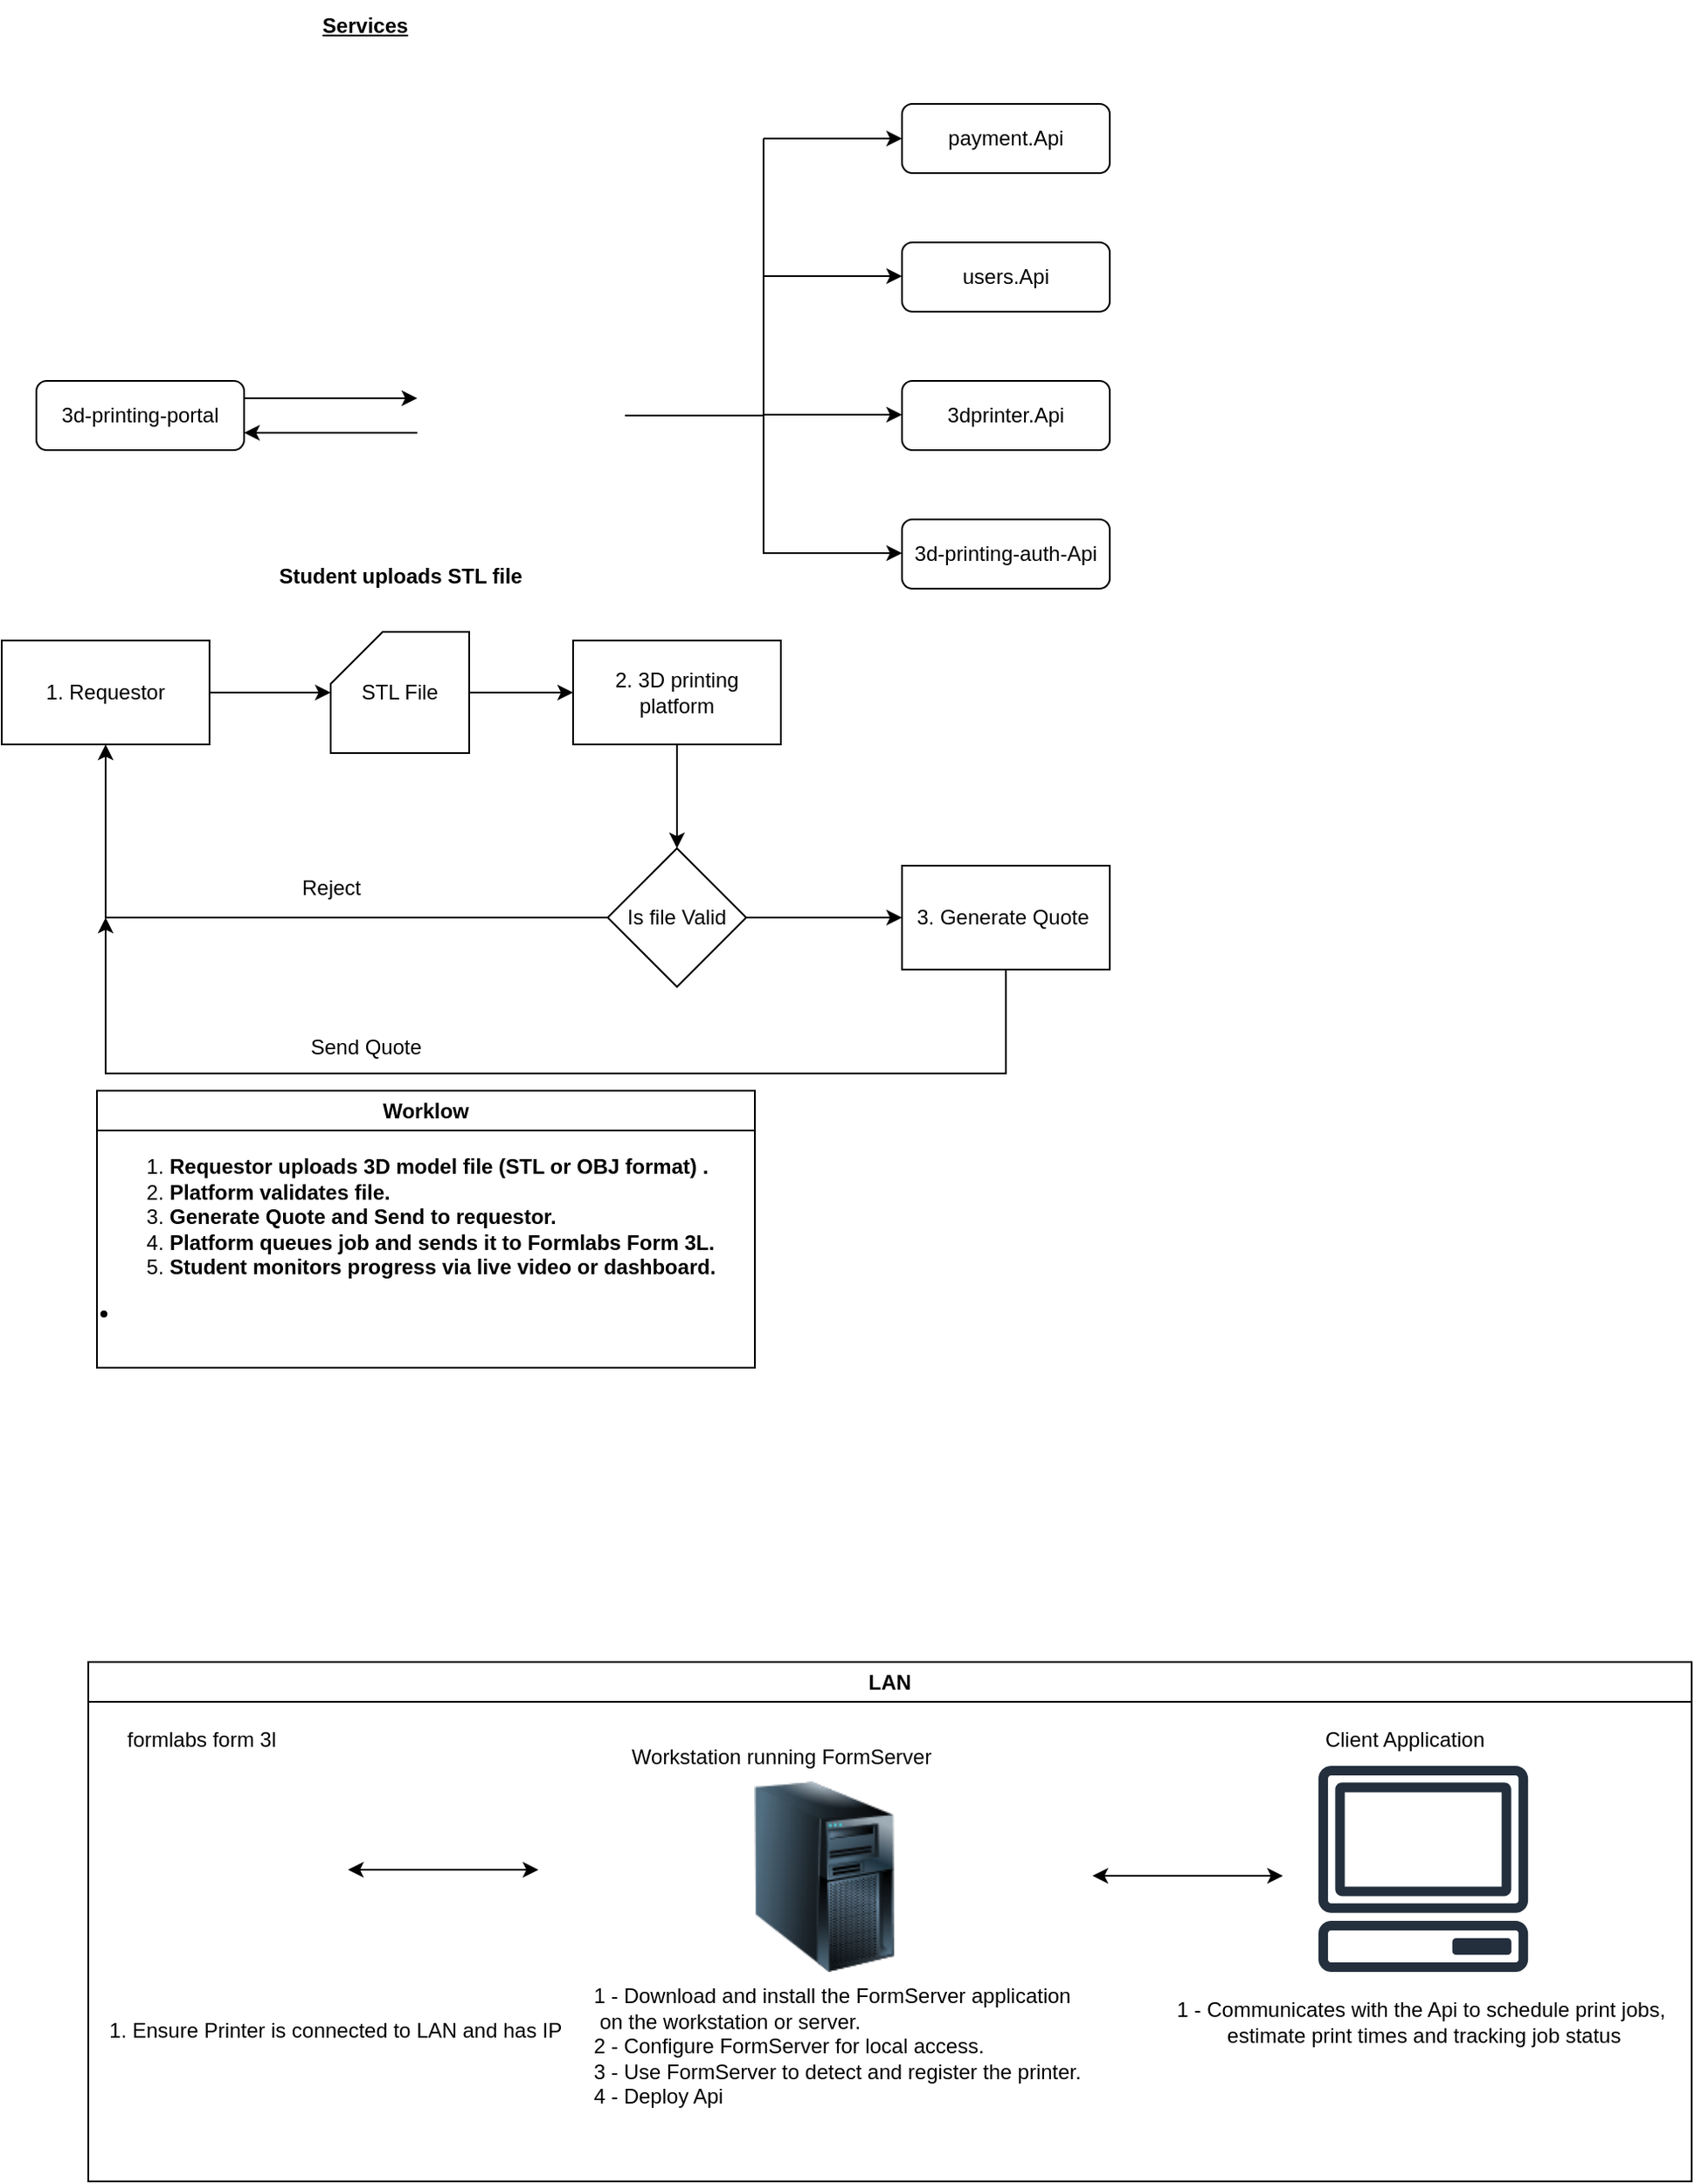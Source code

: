<mxfile version="26.0.3">
  <diagram name="Page-1" id="RAHr6wCWqm_RJsUcqQ_r">
    <mxGraphModel dx="1120" dy="460" grid="1" gridSize="10" guides="1" tooltips="1" connect="1" arrows="1" fold="1" page="1" pageScale="1" pageWidth="850" pageHeight="1100" math="0" shadow="0">
      <root>
        <mxCell id="0" />
        <mxCell id="1" parent="0" />
        <mxCell id="nD1_txr7TnveIEc3btMG-26" style="edgeStyle=orthogonalEdgeStyle;rounded=0;orthogonalLoop=1;jettySize=auto;html=1;" parent="1" source="nD1_txr7TnveIEc3btMG-1" edge="1">
          <mxGeometry relative="1" as="geometry">
            <Array as="points">
              <mxPoint x="230" y="250" />
              <mxPoint x="230" y="250" />
            </Array>
            <mxPoint x="240" y="250" as="targetPoint" />
          </mxGeometry>
        </mxCell>
        <mxCell id="nD1_txr7TnveIEc3btMG-1" value="3d-printing-portal" style="rounded=1;whiteSpace=wrap;html=1;" parent="1" vertex="1">
          <mxGeometry x="20" y="240" width="120" height="40" as="geometry" />
        </mxCell>
        <mxCell id="nD1_txr7TnveIEc3btMG-3" value="3d-printing-auth-Api" style="rounded=1;whiteSpace=wrap;html=1;" parent="1" vertex="1">
          <mxGeometry x="520" y="320" width="120" height="40" as="geometry" />
        </mxCell>
        <mxCell id="nD1_txr7TnveIEc3btMG-7" value="payment.Api" style="rounded=1;whiteSpace=wrap;html=1;" parent="1" vertex="1">
          <mxGeometry x="520" y="80" width="120" height="40" as="geometry" />
        </mxCell>
        <mxCell id="nD1_txr7TnveIEc3btMG-8" value="users.Api" style="rounded=1;whiteSpace=wrap;html=1;" parent="1" vertex="1">
          <mxGeometry x="520" y="160" width="120" height="40" as="geometry" />
        </mxCell>
        <mxCell id="nD1_txr7TnveIEc3btMG-16" value="3dprinter.Api" style="rounded=1;whiteSpace=wrap;html=1;" parent="1" vertex="1">
          <mxGeometry x="520" y="240" width="120" height="40" as="geometry" />
        </mxCell>
        <mxCell id="nD1_txr7TnveIEc3btMG-18" value="" style="endArrow=none;html=1;rounded=0;" parent="1" edge="1">
          <mxGeometry width="50" height="50" relative="1" as="geometry">
            <mxPoint x="440" y="340" as="sourcePoint" />
            <mxPoint x="440" y="100" as="targetPoint" />
          </mxGeometry>
        </mxCell>
        <mxCell id="nD1_txr7TnveIEc3btMG-19" value="" style="endArrow=classic;html=1;rounded=0;entryX=0;entryY=0.5;entryDx=0;entryDy=0;" parent="1" target="nD1_txr7TnveIEc3btMG-7" edge="1">
          <mxGeometry width="50" height="50" relative="1" as="geometry">
            <mxPoint x="440" y="100" as="sourcePoint" />
            <mxPoint x="450" y="210" as="targetPoint" />
          </mxGeometry>
        </mxCell>
        <mxCell id="nD1_txr7TnveIEc3btMG-20" value="" style="endArrow=classic;html=1;rounded=0;entryX=0;entryY=0.5;entryDx=0;entryDy=0;" parent="1" edge="1">
          <mxGeometry width="50" height="50" relative="1" as="geometry">
            <mxPoint x="440" y="179.5" as="sourcePoint" />
            <mxPoint x="520" y="179.5" as="targetPoint" />
          </mxGeometry>
        </mxCell>
        <mxCell id="nD1_txr7TnveIEc3btMG-23" value="" style="endArrow=classic;html=1;rounded=0;entryX=0;entryY=0.5;entryDx=0;entryDy=0;" parent="1" edge="1">
          <mxGeometry width="50" height="50" relative="1" as="geometry">
            <mxPoint x="440" y="259.5" as="sourcePoint" />
            <mxPoint x="520" y="259.5" as="targetPoint" />
          </mxGeometry>
        </mxCell>
        <mxCell id="nD1_txr7TnveIEc3btMG-27" value="" style="endArrow=classic;html=1;rounded=0;exitX=0;exitY=1;exitDx=0;exitDy=0;entryX=1;entryY=1;entryDx=0;entryDy=0;" parent="1" edge="1">
          <mxGeometry width="50" height="50" relative="1" as="geometry">
            <mxPoint x="240" y="270" as="sourcePoint" />
            <mxPoint x="140" y="270" as="targetPoint" />
          </mxGeometry>
        </mxCell>
        <mxCell id="nD1_txr7TnveIEc3btMG-29" value="" style="endArrow=none;html=1;rounded=0;exitX=1;exitY=0.5;exitDx=0;exitDy=0;" parent="1" edge="1">
          <mxGeometry width="50" height="50" relative="1" as="geometry">
            <mxPoint x="360" y="260" as="sourcePoint" />
            <mxPoint x="440" y="260" as="targetPoint" />
          </mxGeometry>
        </mxCell>
        <mxCell id="nD1_txr7TnveIEc3btMG-30" value="&lt;b&gt;&lt;u&gt;Services&lt;/u&gt;&lt;/b&gt;" style="text;html=1;align=center;verticalAlign=middle;whiteSpace=wrap;rounded=0;" parent="1" vertex="1">
          <mxGeometry x="130" y="20" width="160" height="30" as="geometry" />
        </mxCell>
        <mxCell id="HKxHVvfvl9pLq84g_FQR-14" value="Worklow" style="swimlane;whiteSpace=wrap;html=1;" parent="1" vertex="1">
          <mxGeometry x="55" y="650" width="380" height="160" as="geometry" />
        </mxCell>
        <mxCell id="HKxHVvfvl9pLq84g_FQR-18" value="&lt;ol&gt;&lt;li&gt;&lt;strong style=&quot;background-color: initial;&quot;&gt;Requestor uploads 3D model file (STL or OBJ format) .&lt;/strong&gt;&lt;/li&gt;&lt;li&gt;&lt;strong&gt;Platform validates file.&lt;/strong&gt;&lt;/li&gt;&lt;li&gt;&lt;b&gt;Generate Quote and Send to requestor.&lt;/b&gt;&lt;/li&gt;&lt;li&gt;&lt;strong&gt;Platform queues job and sends it to Formlabs Form 3L.&lt;/strong&gt;&lt;/li&gt;&lt;li&gt;&lt;strong&gt;Student monitors progress via live video or dashboard.&lt;/strong&gt;&lt;/li&gt;&lt;/ol&gt;&lt;li&gt;&lt;/li&gt;" style="text;html=1;align=left;verticalAlign=middle;resizable=0;points=[];autosize=1;strokeColor=none;fillColor=none;" parent="HKxHVvfvl9pLq84g_FQR-14" vertex="1">
          <mxGeometry y="20" width="380" height="120" as="geometry" />
        </mxCell>
        <mxCell id="HKxHVvfvl9pLq84g_FQR-33" style="edgeStyle=orthogonalEdgeStyle;rounded=0;orthogonalLoop=1;jettySize=auto;html=1;" parent="1" source="HKxHVvfvl9pLq84g_FQR-30" target="HKxHVvfvl9pLq84g_FQR-32" edge="1">
          <mxGeometry relative="1" as="geometry" />
        </mxCell>
        <mxCell id="HKxHVvfvl9pLq84g_FQR-30" value="1. Requestor" style="rounded=0;whiteSpace=wrap;html=1;" parent="1" vertex="1">
          <mxGeometry y="390" width="120" height="60" as="geometry" />
        </mxCell>
        <mxCell id="HKxHVvfvl9pLq84g_FQR-37" style="edgeStyle=orthogonalEdgeStyle;rounded=0;orthogonalLoop=1;jettySize=auto;html=1;entryX=0.5;entryY=0;entryDx=0;entryDy=0;" parent="1" source="HKxHVvfvl9pLq84g_FQR-31" target="HKxHVvfvl9pLq84g_FQR-36" edge="1">
          <mxGeometry relative="1" as="geometry" />
        </mxCell>
        <mxCell id="HKxHVvfvl9pLq84g_FQR-31" value="2. 3D printing platform" style="rounded=0;whiteSpace=wrap;html=1;" parent="1" vertex="1">
          <mxGeometry x="330" y="390" width="120" height="60" as="geometry" />
        </mxCell>
        <mxCell id="HKxHVvfvl9pLq84g_FQR-34" style="edgeStyle=orthogonalEdgeStyle;rounded=0;orthogonalLoop=1;jettySize=auto;html=1;entryX=0;entryY=0.5;entryDx=0;entryDy=0;" parent="1" source="HKxHVvfvl9pLq84g_FQR-32" target="HKxHVvfvl9pLq84g_FQR-31" edge="1">
          <mxGeometry relative="1" as="geometry" />
        </mxCell>
        <mxCell id="HKxHVvfvl9pLq84g_FQR-32" value="STL File" style="shape=card;whiteSpace=wrap;html=1;" parent="1" vertex="1">
          <mxGeometry x="190" y="385" width="80" height="70" as="geometry" />
        </mxCell>
        <mxCell id="HKxHVvfvl9pLq84g_FQR-35" value="&lt;strong style=&quot;background-color: initial;&quot;&gt;Student uploads STL file&lt;br&gt;&lt;/strong&gt;" style="text;html=1;align=center;verticalAlign=middle;resizable=0;points=[];autosize=1;strokeColor=none;fillColor=none;" parent="1" vertex="1">
          <mxGeometry x="150" y="338" width="160" height="30" as="geometry" />
        </mxCell>
        <mxCell id="HKxHVvfvl9pLq84g_FQR-38" style="edgeStyle=orthogonalEdgeStyle;rounded=0;orthogonalLoop=1;jettySize=auto;html=1;entryX=0.5;entryY=1;entryDx=0;entryDy=0;" parent="1" source="HKxHVvfvl9pLq84g_FQR-36" target="HKxHVvfvl9pLq84g_FQR-30" edge="1">
          <mxGeometry relative="1" as="geometry" />
        </mxCell>
        <mxCell id="HKxHVvfvl9pLq84g_FQR-41" style="edgeStyle=orthogonalEdgeStyle;rounded=0;orthogonalLoop=1;jettySize=auto;html=1;entryX=0;entryY=0.5;entryDx=0;entryDy=0;" parent="1" source="HKxHVvfvl9pLq84g_FQR-36" target="HKxHVvfvl9pLq84g_FQR-40" edge="1">
          <mxGeometry relative="1" as="geometry" />
        </mxCell>
        <mxCell id="HKxHVvfvl9pLq84g_FQR-36" value="Is file Valid" style="rhombus;whiteSpace=wrap;html=1;" parent="1" vertex="1">
          <mxGeometry x="350" y="510" width="80" height="80" as="geometry" />
        </mxCell>
        <mxCell id="HKxHVvfvl9pLq84g_FQR-39" value="Reject" style="text;html=1;align=center;verticalAlign=middle;resizable=0;points=[];autosize=1;strokeColor=none;fillColor=none;" parent="1" vertex="1">
          <mxGeometry x="160" y="518" width="60" height="30" as="geometry" />
        </mxCell>
        <mxCell id="HKxHVvfvl9pLq84g_FQR-42" style="edgeStyle=orthogonalEdgeStyle;rounded=0;orthogonalLoop=1;jettySize=auto;html=1;" parent="1" source="HKxHVvfvl9pLq84g_FQR-40" edge="1">
          <mxGeometry relative="1" as="geometry">
            <mxPoint x="60" y="550" as="targetPoint" />
            <Array as="points">
              <mxPoint x="580" y="640" />
            </Array>
          </mxGeometry>
        </mxCell>
        <mxCell id="HKxHVvfvl9pLq84g_FQR-40" value="3. Generate Quote&amp;nbsp;" style="rounded=0;whiteSpace=wrap;html=1;" parent="1" vertex="1">
          <mxGeometry x="520" y="520" width="120" height="60" as="geometry" />
        </mxCell>
        <mxCell id="HKxHVvfvl9pLq84g_FQR-43" value="Send Quote" style="text;html=1;align=center;verticalAlign=middle;resizable=0;points=[];autosize=1;strokeColor=none;fillColor=none;" parent="1" vertex="1">
          <mxGeometry x="165" y="610" width="90" height="30" as="geometry" />
        </mxCell>
        <mxCell id="9RPeVKcNnwP2lE6VIO22-1" value="LAN" style="swimlane;whiteSpace=wrap;html=1;" vertex="1" parent="1">
          <mxGeometry x="50" y="980" width="926.07" height="300" as="geometry" />
        </mxCell>
        <mxCell id="HKxHVvfvl9pLq84g_FQR-45" value="formlabs form 3l" style="text;html=1;align=center;verticalAlign=middle;resizable=0;points=[];autosize=1;strokeColor=none;fillColor=none;" parent="9RPeVKcNnwP2lE6VIO22-1" vertex="1">
          <mxGeometry x="10" y="30" width="110" height="30" as="geometry" />
        </mxCell>
        <mxCell id="HKxHVvfvl9pLq84g_FQR-44" value="" style="shape=image;html=1;verticalAlign=top;verticalLabelPosition=bottom;labelBackgroundColor=#ffffff;imageAspect=0;aspect=fixed;image=https://cdn2.iconfinder.com/data/icons/analytic-investment-and-balanced-scorecard/512/426_box_3d_cube_smartphone_product_3d_print_printing-128.png" parent="9RPeVKcNnwP2lE6VIO22-1" vertex="1">
          <mxGeometry x="10" y="60" width="128" height="128" as="geometry" />
        </mxCell>
        <mxCell id="9RPeVKcNnwP2lE6VIO22-2" value="" style="image;html=1;image=img/lib/clip_art/computers/Server_Tower_128x128.png" vertex="1" parent="9RPeVKcNnwP2lE6VIO22-1">
          <mxGeometry x="370" y="69" width="110" height="110" as="geometry" />
        </mxCell>
        <mxCell id="9RPeVKcNnwP2lE6VIO22-3" value="" style="endArrow=classic;startArrow=classic;html=1;rounded=0;" edge="1" parent="9RPeVKcNnwP2lE6VIO22-1">
          <mxGeometry width="50" height="50" relative="1" as="geometry">
            <mxPoint x="150" y="120" as="sourcePoint" />
            <mxPoint x="260" y="120" as="targetPoint" />
          </mxGeometry>
        </mxCell>
        <mxCell id="9RPeVKcNnwP2lE6VIO22-5" value="1 - Download and install the FormServer application&lt;div&gt;&amp;nbsp;on the workstation or server.&lt;/div&gt;&lt;div&gt;&lt;span style=&quot;text-align: center;&quot;&gt;2 - Configure FormServer for local access.&lt;/span&gt;&lt;/div&gt;&lt;div&gt;&lt;span style=&quot;text-align: center;&quot;&gt;3 - Use FormServer to detect and register the printer.&lt;/span&gt;&lt;span style=&quot;text-align: center;&quot;&gt;&lt;/span&gt;&lt;/div&gt;&lt;div&gt;&lt;span style=&quot;text-align: center;&quot;&gt;4 - Deploy Api&lt;/span&gt;&lt;span style=&quot;text-align: center;&quot;&gt;&lt;/span&gt;&lt;/div&gt;&lt;div&gt;&lt;br&gt;&lt;/div&gt;" style="text;html=1;align=left;verticalAlign=middle;resizable=0;points=[];autosize=1;strokeColor=none;fillColor=none;" vertex="1" parent="9RPeVKcNnwP2lE6VIO22-1">
          <mxGeometry x="290" y="179" width="300" height="100" as="geometry" />
        </mxCell>
        <mxCell id="9RPeVKcNnwP2lE6VIO22-8" value="1. Ensure Printer is connected to LAN and has IP&lt;span style=&quot;white-space: pre;&quot;&gt;&#x9;&lt;/span&gt;" style="text;html=1;align=center;verticalAlign=middle;resizable=0;points=[];autosize=1;strokeColor=none;fillColor=none;" vertex="1" parent="9RPeVKcNnwP2lE6VIO22-1">
          <mxGeometry y="198" width="290" height="30" as="geometry" />
        </mxCell>
        <mxCell id="9RPeVKcNnwP2lE6VIO22-12" value="Workstation running FormServer" style="text;html=1;align=center;verticalAlign=middle;resizable=0;points=[];autosize=1;strokeColor=none;fillColor=none;" vertex="1" parent="9RPeVKcNnwP2lE6VIO22-1">
          <mxGeometry x="300" y="40" width="200" height="30" as="geometry" />
        </mxCell>
        <mxCell id="9RPeVKcNnwP2lE6VIO22-18" value="" style="sketch=0;outlineConnect=0;fontColor=#232F3E;gradientColor=none;fillColor=#232F3D;strokeColor=none;dashed=0;verticalLabelPosition=bottom;verticalAlign=top;align=center;html=1;fontSize=12;fontStyle=0;aspect=fixed;pointerEvents=1;shape=mxgraph.aws4.client;" vertex="1" parent="9RPeVKcNnwP2lE6VIO22-1">
          <mxGeometry x="710" y="60" width="122.13" height="119" as="geometry" />
        </mxCell>
        <mxCell id="9RPeVKcNnwP2lE6VIO22-19" value="Client Application" style="text;html=1;align=center;verticalAlign=middle;resizable=0;points=[];autosize=1;strokeColor=none;fillColor=none;" vertex="1" parent="9RPeVKcNnwP2lE6VIO22-1">
          <mxGeometry x="700" y="30" width="120" height="30" as="geometry" />
        </mxCell>
        <mxCell id="9RPeVKcNnwP2lE6VIO22-20" value="" style="endArrow=classic;startArrow=classic;html=1;rounded=0;" edge="1" parent="9RPeVKcNnwP2lE6VIO22-1">
          <mxGeometry width="50" height="50" relative="1" as="geometry">
            <mxPoint x="580" y="123.5" as="sourcePoint" />
            <mxPoint x="690" y="123.5" as="targetPoint" />
          </mxGeometry>
        </mxCell>
        <mxCell id="9RPeVKcNnwP2lE6VIO22-21" value="1 - Communicates with the Api to schedule print jobs,&amp;nbsp;&lt;div&gt;estimate print times and tracking job status&lt;/div&gt;" style="text;html=1;align=center;verticalAlign=middle;resizable=0;points=[];autosize=1;strokeColor=none;fillColor=none;" vertex="1" parent="9RPeVKcNnwP2lE6VIO22-1">
          <mxGeometry x="616.07" y="188" width="310" height="40" as="geometry" />
        </mxCell>
        <mxCell id="9RPeVKcNnwP2lE6VIO22-22" value="" style="endArrow=classic;html=1;rounded=0;entryX=0;entryY=0.5;entryDx=0;entryDy=0;" edge="1" parent="1">
          <mxGeometry width="50" height="50" relative="1" as="geometry">
            <mxPoint x="440" y="339.5" as="sourcePoint" />
            <mxPoint x="520" y="339.5" as="targetPoint" />
          </mxGeometry>
        </mxCell>
      </root>
    </mxGraphModel>
  </diagram>
</mxfile>

